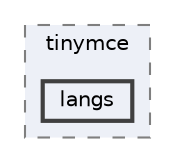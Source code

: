 digraph "public/backend/template_editor/dist/iframe/tinymce/langs"
{
 // LATEX_PDF_SIZE
  bgcolor="transparent";
  edge [fontname=Helvetica,fontsize=10,labelfontname=Helvetica,labelfontsize=10];
  node [fontname=Helvetica,fontsize=10,shape=box,height=0.2,width=0.4];
  compound=true
  subgraph clusterdir_13bedfecc3f847402b1a9d122c5a6368 {
    graph [ bgcolor="#edf0f7", pencolor="grey50", label="tinymce", fontname=Helvetica,fontsize=10 style="filled,dashed", URL="dir_13bedfecc3f847402b1a9d122c5a6368.html",tooltip=""]
  dir_a9a59a250bbfbcc3b7b132377d657f95 [label="langs", fillcolor="#edf0f7", color="grey25", style="filled,bold", URL="dir_a9a59a250bbfbcc3b7b132377d657f95.html",tooltip=""];
  }
}
